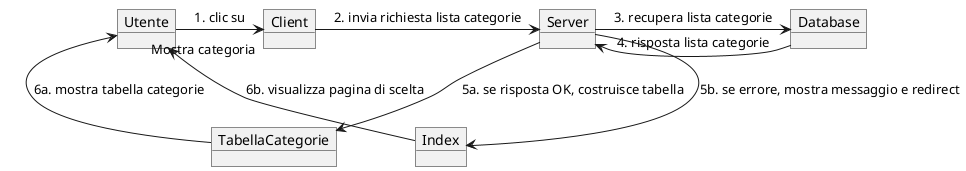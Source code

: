 @startuml Mostra_categorie

object Utente
object Client
object Server
object Database
object TabellaCategorie
object Index

Utente -> Client : 1. clic su "Mostra categoria"
Client -> Server : 2. invia richiesta lista categorie
Server -> Database : 3. recupera lista categorie
Database -> Server : 4. risposta lista categorie

' Flusso positivo
Server --> TabellaCategorie : 5a. se risposta OK, costruisce tabella
TabellaCategorie -> Utente : 6a. mostra tabella categorie

' Flusso errore
Server --> Index : 5b. se errore, mostra messaggio e redirect
Index -> Utente : 6b. visualizza pagina di scelta

@enduml
